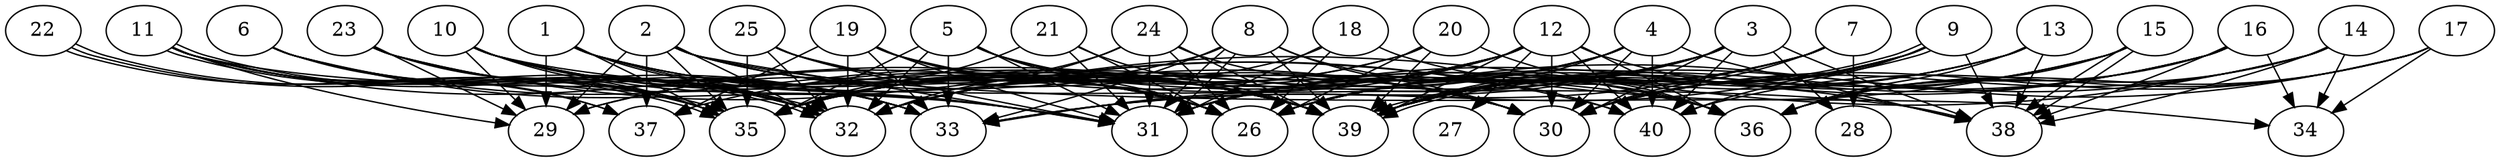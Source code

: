 // DAG automatically generated by daggen at Thu Oct  3 14:06:49 2019
// ./daggen --dot -n 40 --ccr 0.4 --fat 0.9 --regular 0.9 --density 0.9 --mindata 5242880 --maxdata 52428800 
digraph G {
  1 [size="95109120", alpha="0.04", expect_size="38043648"] 
  1 -> 26 [size ="38043648"]
  1 -> 29 [size ="38043648"]
  1 -> 30 [size ="38043648"]
  1 -> 31 [size ="38043648"]
  1 -> 32 [size ="38043648"]
  1 -> 35 [size ="38043648"]
  1 -> 39 [size ="38043648"]
  2 [size="74455040", alpha="0.01", expect_size="29782016"] 
  2 -> 26 [size ="29782016"]
  2 -> 29 [size ="29782016"]
  2 -> 30 [size ="29782016"]
  2 -> 31 [size ="29782016"]
  2 -> 32 [size ="29782016"]
  2 -> 34 [size ="29782016"]
  2 -> 35 [size ="29782016"]
  2 -> 37 [size ="29782016"]
  2 -> 39 [size ="29782016"]
  3 [size="31178240", alpha="0.05", expect_size="12471296"] 
  3 -> 26 [size ="12471296"]
  3 -> 28 [size ="12471296"]
  3 -> 30 [size ="12471296"]
  3 -> 31 [size ="12471296"]
  3 -> 32 [size ="12471296"]
  3 -> 33 [size ="12471296"]
  3 -> 35 [size ="12471296"]
  3 -> 38 [size ="12471296"]
  3 -> 39 [size ="12471296"]
  3 -> 40 [size ="12471296"]
  4 [size="57331200", alpha="0.16", expect_size="22932480"] 
  4 -> 30 [size ="22932480"]
  4 -> 31 [size ="22932480"]
  4 -> 32 [size ="22932480"]
  4 -> 35 [size ="22932480"]
  4 -> 38 [size ="22932480"]
  4 -> 39 [size ="22932480"]
  4 -> 40 [size ="22932480"]
  5 [size="35676160", alpha="0.16", expect_size="14270464"] 
  5 -> 26 [size ="14270464"]
  5 -> 30 [size ="14270464"]
  5 -> 31 [size ="14270464"]
  5 -> 32 [size ="14270464"]
  5 -> 33 [size ="14270464"]
  5 -> 35 [size ="14270464"]
  5 -> 39 [size ="14270464"]
  6 [size="34887680", alpha="0.08", expect_size="13955072"] 
  6 -> 31 [size ="13955072"]
  6 -> 32 [size ="13955072"]
  6 -> 33 [size ="13955072"]
  6 -> 37 [size ="13955072"]
  6 -> 39 [size ="13955072"]
  7 [size="43000320", alpha="0.05", expect_size="17200128"] 
  7 -> 26 [size ="17200128"]
  7 -> 28 [size ="17200128"]
  7 -> 30 [size ="17200128"]
  7 -> 31 [size ="17200128"]
  7 -> 33 [size ="17200128"]
  7 -> 39 [size ="17200128"]
  8 [size="67335680", alpha="0.01", expect_size="26934272"] 
  8 -> 29 [size ="26934272"]
  8 -> 30 [size ="26934272"]
  8 -> 31 [size ="26934272"]
  8 -> 31 [size ="26934272"]
  8 -> 33 [size ="26934272"]
  8 -> 39 [size ="26934272"]
  8 -> 40 [size ="26934272"]
  9 [size="76889600", alpha="0.02", expect_size="30755840"] 
  9 -> 26 [size ="30755840"]
  9 -> 30 [size ="30755840"]
  9 -> 33 [size ="30755840"]
  9 -> 38 [size ="30755840"]
  9 -> 39 [size ="30755840"]
  9 -> 39 [size ="30755840"]
  9 -> 40 [size ="30755840"]
  10 [size="73937920", alpha="0.08", expect_size="29575168"] 
  10 -> 26 [size ="29575168"]
  10 -> 29 [size ="29575168"]
  10 -> 31 [size ="29575168"]
  10 -> 32 [size ="29575168"]
  10 -> 33 [size ="29575168"]
  10 -> 35 [size ="29575168"]
  10 -> 38 [size ="29575168"]
  10 -> 39 [size ="29575168"]
  11 [size="111014400", alpha="0.08", expect_size="44405760"] 
  11 -> 26 [size ="44405760"]
  11 -> 29 [size ="44405760"]
  11 -> 32 [size ="44405760"]
  11 -> 32 [size ="44405760"]
  11 -> 33 [size ="44405760"]
  11 -> 35 [size ="44405760"]
  11 -> 36 [size ="44405760"]
  11 -> 37 [size ="44405760"]
  12 [size="18631680", alpha="0.06", expect_size="7452672"] 
  12 -> 27 [size ="7452672"]
  12 -> 29 [size ="7452672"]
  12 -> 30 [size ="7452672"]
  12 -> 31 [size ="7452672"]
  12 -> 33 [size ="7452672"]
  12 -> 35 [size ="7452672"]
  12 -> 36 [size ="7452672"]
  12 -> 37 [size ="7452672"]
  12 -> 38 [size ="7452672"]
  12 -> 39 [size ="7452672"]
  12 -> 40 [size ="7452672"]
  13 [size="26260480", alpha="0.19", expect_size="10504192"] 
  13 -> 26 [size ="10504192"]
  13 -> 31 [size ="10504192"]
  13 -> 36 [size ="10504192"]
  13 -> 38 [size ="10504192"]
  13 -> 39 [size ="10504192"]
  14 [size="52892160", alpha="0.13", expect_size="21156864"] 
  14 -> 30 [size ="21156864"]
  14 -> 32 [size ="21156864"]
  14 -> 34 [size ="21156864"]
  14 -> 36 [size ="21156864"]
  14 -> 38 [size ="21156864"]
  14 -> 39 [size ="21156864"]
  15 [size="30284800", alpha="0.03", expect_size="12113920"] 
  15 -> 26 [size ="12113920"]
  15 -> 32 [size ="12113920"]
  15 -> 36 [size ="12113920"]
  15 -> 38 [size ="12113920"]
  15 -> 38 [size ="12113920"]
  15 -> 39 [size ="12113920"]
  16 [size="122042880", alpha="0.10", expect_size="48817152"] 
  16 -> 26 [size ="48817152"]
  16 -> 31 [size ="48817152"]
  16 -> 34 [size ="48817152"]
  16 -> 36 [size ="48817152"]
  16 -> 38 [size ="48817152"]
  16 -> 39 [size ="48817152"]
  17 [size="50306560", alpha="0.15", expect_size="20122624"] 
  17 -> 26 [size ="20122624"]
  17 -> 30 [size ="20122624"]
  17 -> 34 [size ="20122624"]
  17 -> 36 [size ="20122624"]
  17 -> 40 [size ="20122624"]
  18 [size="80422400", alpha="0.06", expect_size="32168960"] 
  18 -> 26 [size ="32168960"]
  18 -> 31 [size ="32168960"]
  18 -> 35 [size ="32168960"]
  18 -> 36 [size ="32168960"]
  19 [size="85160960", alpha="0.16", expect_size="34064384"] 
  19 -> 26 [size ="34064384"]
  19 -> 31 [size ="34064384"]
  19 -> 32 [size ="34064384"]
  19 -> 33 [size ="34064384"]
  19 -> 36 [size ="34064384"]
  19 -> 37 [size ="34064384"]
  19 -> 39 [size ="34064384"]
  20 [size="98083840", alpha="0.08", expect_size="39233536"] 
  20 -> 26 [size ="39233536"]
  20 -> 32 [size ="39233536"]
  20 -> 35 [size ="39233536"]
  20 -> 36 [size ="39233536"]
  20 -> 39 [size ="39233536"]
  21 [size="28561920", alpha="0.14", expect_size="11424768"] 
  21 -> 26 [size ="11424768"]
  21 -> 31 [size ="11424768"]
  21 -> 35 [size ="11424768"]
  21 -> 39 [size ="11424768"]
  22 [size="77857280", alpha="0.11", expect_size="31142912"] 
  22 -> 32 [size ="31142912"]
  22 -> 35 [size ="31142912"]
  22 -> 35 [size ="31142912"]
  23 [size="112102400", alpha="0.11", expect_size="44840960"] 
  23 -> 29 [size ="44840960"]
  23 -> 33 [size ="44840960"]
  23 -> 35 [size ="44840960"]
  23 -> 39 [size ="44840960"]
  23 -> 40 [size ="44840960"]
  24 [size="108989440", alpha="0.18", expect_size="43595776"] 
  24 -> 26 [size ="43595776"]
  24 -> 30 [size ="43595776"]
  24 -> 31 [size ="43595776"]
  24 -> 32 [size ="43595776"]
  24 -> 35 [size ="43595776"]
  24 -> 39 [size ="43595776"]
  25 [size="64821760", alpha="0.09", expect_size="25928704"] 
  25 -> 26 [size ="25928704"]
  25 -> 30 [size ="25928704"]
  25 -> 31 [size ="25928704"]
  25 -> 32 [size ="25928704"]
  25 -> 35 [size ="25928704"]
  26 [size="82562560", alpha="0.04", expect_size="33025024"] 
  27 [size="21800960", alpha="0.03", expect_size="8720384"] 
  28 [size="111654400", alpha="0.12", expect_size="44661760"] 
  29 [size="28533760", alpha="0.12", expect_size="11413504"] 
  30 [size="121812480", alpha="0.02", expect_size="48724992"] 
  31 [size="51893760", alpha="0.09", expect_size="20757504"] 
  32 [size="18744320", alpha="0.17", expect_size="7497728"] 
  33 [size="83717120", alpha="0.07", expect_size="33486848"] 
  34 [size="28956160", alpha="0.03", expect_size="11582464"] 
  35 [size="16650240", alpha="0.03", expect_size="6660096"] 
  36 [size="69368320", alpha="0.01", expect_size="27747328"] 
  37 [size="90928640", alpha="0.05", expect_size="36371456"] 
  38 [size="111224320", alpha="0.01", expect_size="44489728"] 
  39 [size="66519040", alpha="0.09", expect_size="26607616"] 
  40 [size="20597760", alpha="0.11", expect_size="8239104"] 
}
